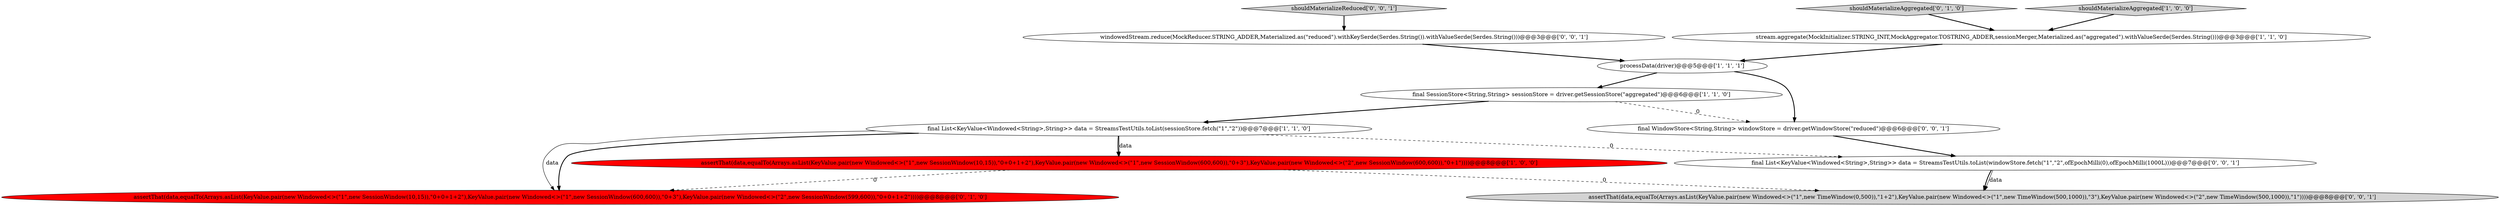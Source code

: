 digraph {
6 [style = filled, label = "assertThat(data,equalTo(Arrays.asList(KeyValue.pair(new Windowed<>(\"1\",new SessionWindow(10,15)),\"0+0+1+2\"),KeyValue.pair(new Windowed<>(\"1\",new SessionWindow(600,600)),\"0+3\"),KeyValue.pair(new Windowed<>(\"2\",new SessionWindow(599,600)),\"0+0+1+2\"))))@@@8@@@['0', '1', '0']", fillcolor = red, shape = ellipse image = "AAA1AAABBB2BBB"];
4 [style = filled, label = "shouldMaterializeAggregated['1', '0', '0']", fillcolor = lightgray, shape = diamond image = "AAA0AAABBB1BBB"];
11 [style = filled, label = "windowedStream.reduce(MockReducer.STRING_ADDER,Materialized.as(\"reduced\").withKeySerde(Serdes.String()).withValueSerde(Serdes.String()))@@@3@@@['0', '0', '1']", fillcolor = white, shape = ellipse image = "AAA0AAABBB3BBB"];
1 [style = filled, label = "assertThat(data,equalTo(Arrays.asList(KeyValue.pair(new Windowed<>(\"1\",new SessionWindow(10,15)),\"0+0+1+2\"),KeyValue.pair(new Windowed<>(\"1\",new SessionWindow(600,600)),\"0+3\"),KeyValue.pair(new Windowed<>(\"2\",new SessionWindow(600,600)),\"0+1\"))))@@@8@@@['1', '0', '0']", fillcolor = red, shape = ellipse image = "AAA1AAABBB1BBB"];
12 [style = filled, label = "final WindowStore<String,String> windowStore = driver.getWindowStore(\"reduced\")@@@6@@@['0', '0', '1']", fillcolor = white, shape = ellipse image = "AAA0AAABBB3BBB"];
5 [style = filled, label = "final SessionStore<String,String> sessionStore = driver.getSessionStore(\"aggregated\")@@@6@@@['1', '1', '0']", fillcolor = white, shape = ellipse image = "AAA0AAABBB1BBB"];
9 [style = filled, label = "assertThat(data,equalTo(Arrays.asList(KeyValue.pair(new Windowed<>(\"1\",new TimeWindow(0,500)),\"1+2\"),KeyValue.pair(new Windowed<>(\"1\",new TimeWindow(500,1000)),\"3\"),KeyValue.pair(new Windowed<>(\"2\",new TimeWindow(500,1000)),\"1\"))))@@@8@@@['0', '0', '1']", fillcolor = lightgray, shape = ellipse image = "AAA0AAABBB3BBB"];
3 [style = filled, label = "final List<KeyValue<Windowed<String>,String>> data = StreamsTestUtils.toList(sessionStore.fetch(\"1\",\"2\"))@@@7@@@['1', '1', '0']", fillcolor = white, shape = ellipse image = "AAA0AAABBB1BBB"];
8 [style = filled, label = "final List<KeyValue<Windowed<String>,String>> data = StreamsTestUtils.toList(windowStore.fetch(\"1\",\"2\",ofEpochMilli(0),ofEpochMilli(1000L)))@@@7@@@['0', '0', '1']", fillcolor = white, shape = ellipse image = "AAA0AAABBB3BBB"];
10 [style = filled, label = "shouldMaterializeReduced['0', '0', '1']", fillcolor = lightgray, shape = diamond image = "AAA0AAABBB3BBB"];
2 [style = filled, label = "processData(driver)@@@5@@@['1', '1', '1']", fillcolor = white, shape = ellipse image = "AAA0AAABBB1BBB"];
7 [style = filled, label = "shouldMaterializeAggregated['0', '1', '0']", fillcolor = lightgray, shape = diamond image = "AAA0AAABBB2BBB"];
0 [style = filled, label = "stream.aggregate(MockInitializer.STRING_INIT,MockAggregator.TOSTRING_ADDER,sessionMerger,Materialized.as(\"aggregated\").withValueSerde(Serdes.String()))@@@3@@@['1', '1', '0']", fillcolor = white, shape = ellipse image = "AAA0AAABBB1BBB"];
5->3 [style = bold, label=""];
3->8 [style = dashed, label="0"];
3->6 [style = bold, label=""];
1->9 [style = dashed, label="0"];
7->0 [style = bold, label=""];
0->2 [style = bold, label=""];
5->12 [style = dashed, label="0"];
3->1 [style = bold, label=""];
3->1 [style = solid, label="data"];
3->6 [style = solid, label="data"];
12->8 [style = bold, label=""];
1->6 [style = dashed, label="0"];
11->2 [style = bold, label=""];
2->12 [style = bold, label=""];
4->0 [style = bold, label=""];
2->5 [style = bold, label=""];
8->9 [style = bold, label=""];
10->11 [style = bold, label=""];
8->9 [style = solid, label="data"];
}
